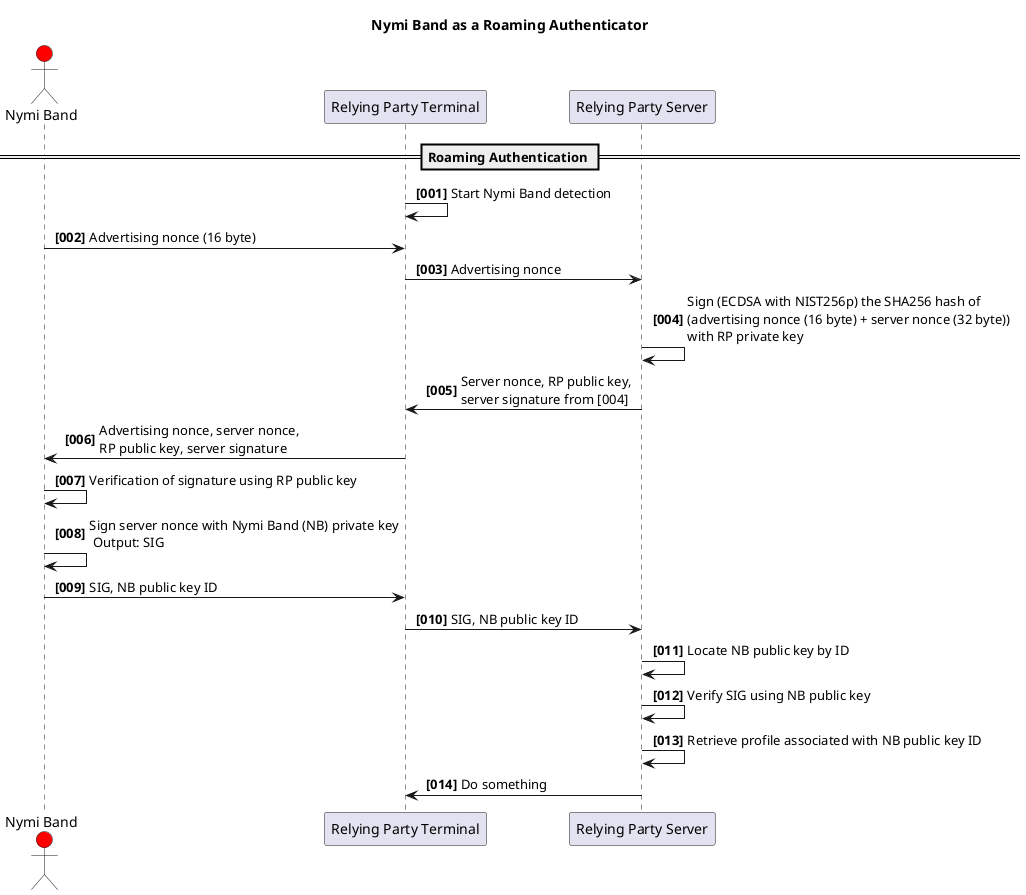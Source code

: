 @startuml
autonumber "<b> [000]"
actor "Nymi Band" as Nymi #red
participant "Relying Party Terminal" as Terminal
participant "Relying Party Server" as Server

title Nymi Band as a Roaming Authenticator

== Roaming Authentication ==
Terminal -> Terminal: Start Nymi Band detection
Nymi -> Terminal: Advertising nonce (16 byte)
Terminal -> Server: Advertising nonce
Server -> Server: Sign (ECDSA with NIST256p) the SHA256 hash of \n(advertising nonce (16 byte) + server nonce (32 byte)) \nwith RP private key
Server -> Terminal: Server nonce, RP public key, \nserver signature from [004]
Terminal -> Nymi: Advertising nonce, server nonce, \nRP public key, server signature
Nymi -> Nymi: Verification of signature using RP public key
Nymi -> Nymi: Sign server nonce with Nymi Band (NB) private key\n Output: SIG
Nymi -> Terminal: SIG, NB public key ID
Terminal -> Server: SIG, NB public key ID
Server -> Server: Locate NB public key by ID
Server -> Server: Verify SIG using NB public key
Server -> Server: Retrieve profile associated with NB public key ID
Server -> Terminal: Do something

@enduml
